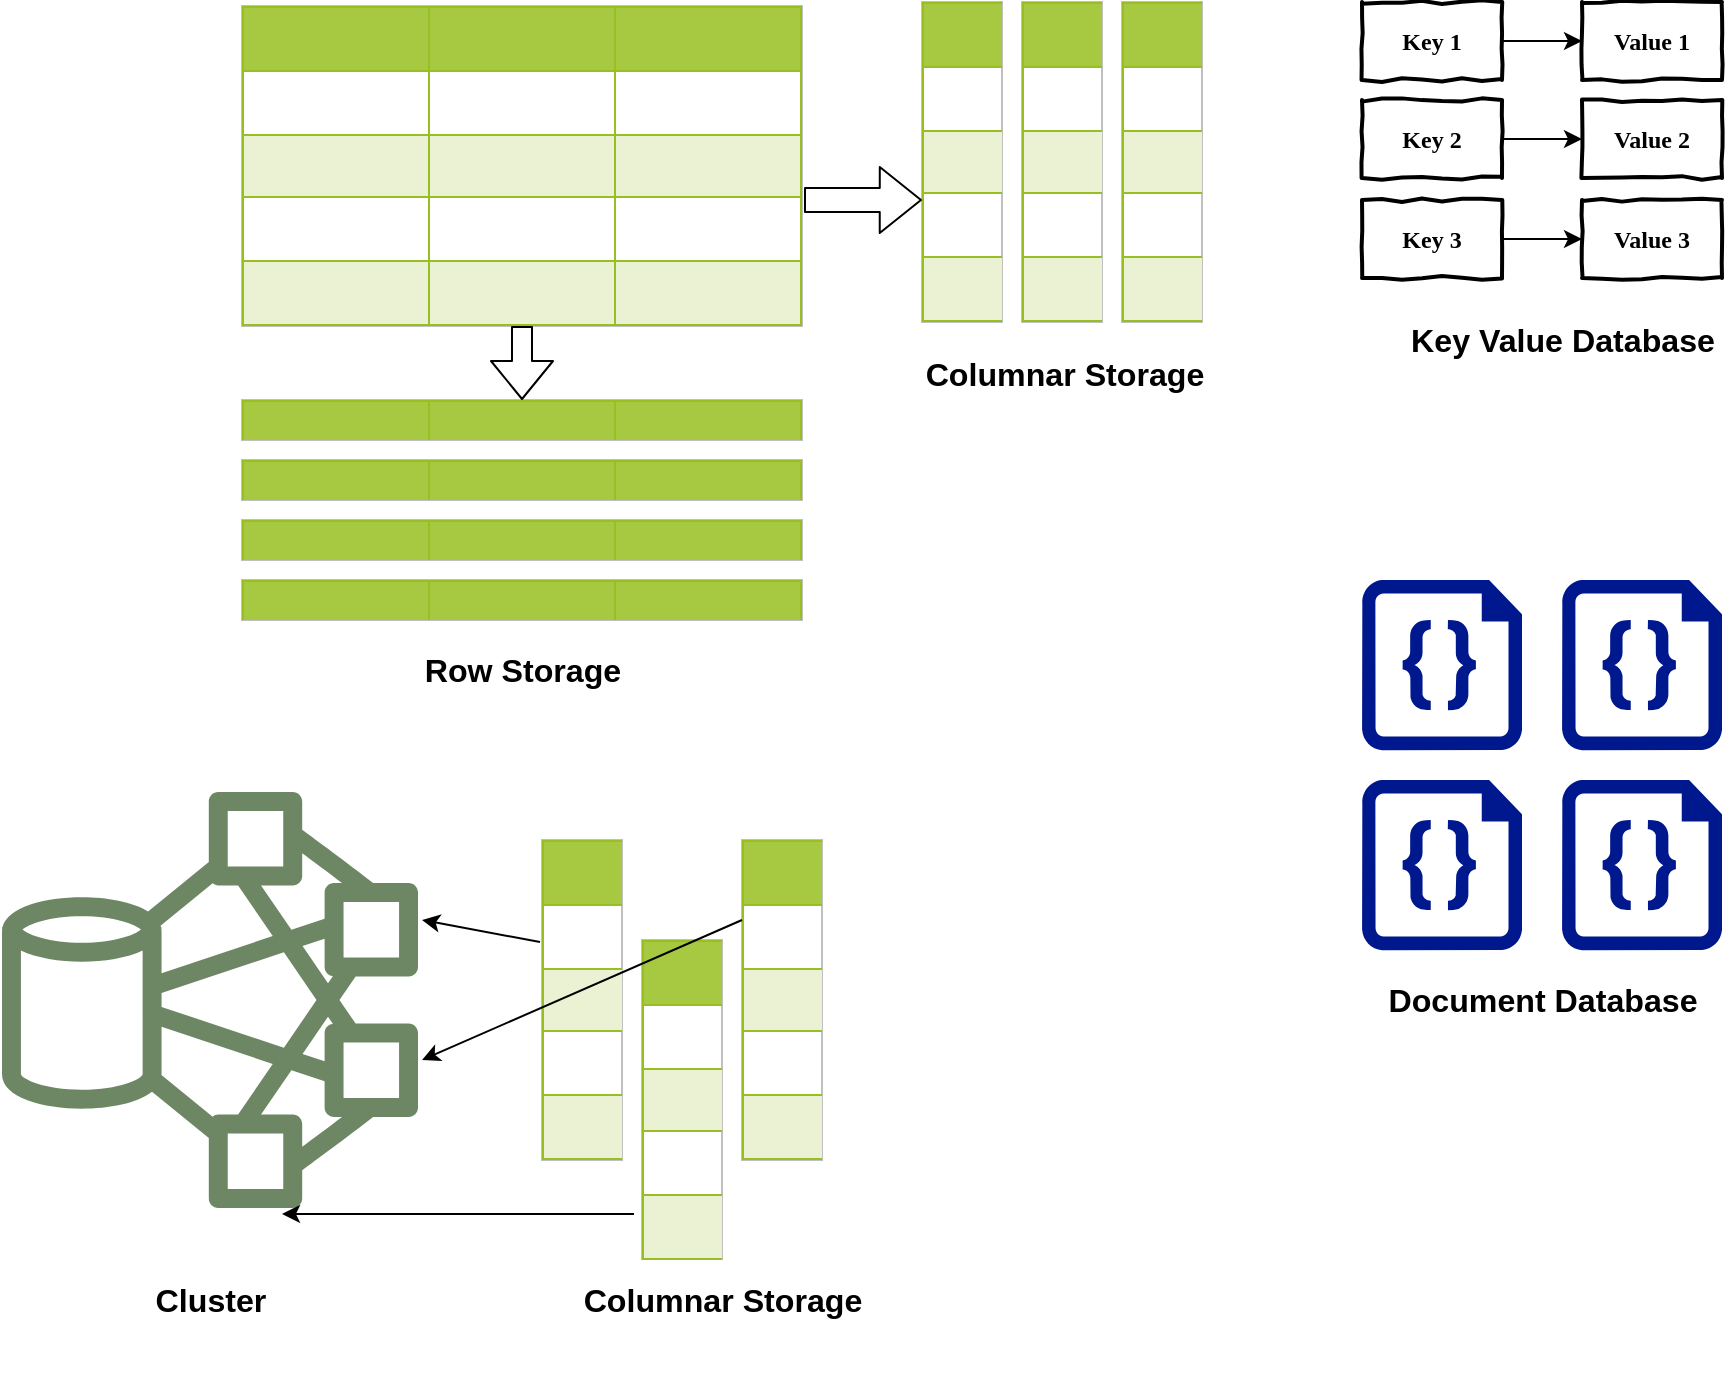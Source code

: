 <mxfile version="12.9.7"><diagram name="Page-1" id="bd83a815-5ea8-2e97-e5ec-87c9f400f2fa"><mxGraphModel dx="1004" dy="600" grid="1" gridSize="10" guides="1" tooltips="1" connect="1" arrows="1" fold="1" page="1" pageScale="1.5" pageWidth="1169" pageHeight="826" background="#ffffff" math="0" shadow="0"><root><mxCell id="0" style=";html=1;"/><mxCell id="1" style=";html=1;" parent="0"/><mxCell id="XkUTq7n_y5_oyPz5KE-Z-1" value="&lt;table border=&quot;1&quot; width=&quot;100%&quot; cellpadding=&quot;4&quot; style=&quot;width: 100% ; height: 100% ; border-collapse: collapse&quot;&gt;&lt;tbody&gt;&lt;tr style=&quot;background-color: #a7c942 ; color: #ffffff ; border: 1px solid #98bf21&quot;&gt;&lt;th align=&quot;left&quot;&gt;&amp;nbsp; &amp;nbsp; &amp;nbsp; &amp;nbsp; &amp;nbsp; &amp;nbsp;&lt;/th&gt;&lt;th align=&quot;left&quot;&gt;&amp;nbsp; &amp;nbsp; &amp;nbsp; &amp;nbsp; &amp;nbsp; &amp;nbsp;&lt;/th&gt;&lt;th align=&quot;left&quot;&gt;&amp;nbsp; &amp;nbsp; &amp;nbsp; &amp;nbsp; &amp;nbsp; &amp;nbsp;&lt;/th&gt;&lt;/tr&gt;&lt;tr style=&quot;border: 1px solid #98bf21&quot;&gt;&lt;td&gt;&lt;br&gt;&lt;/td&gt;&lt;td&gt;&lt;br&gt;&lt;/td&gt;&lt;td&gt;&lt;br&gt;&lt;/td&gt;&lt;/tr&gt;&lt;tr style=&quot;background-color: #eaf2d3 ; border: 1px solid #98bf21&quot;&gt;&lt;td&gt;&lt;/td&gt;&lt;td&gt;&lt;/td&gt;&lt;td&gt;&lt;br&gt;&lt;/td&gt;&lt;/tr&gt;&lt;tr style=&quot;border: 1px solid #98bf21&quot;&gt;&lt;td&gt;&lt;/td&gt;&lt;td&gt;&lt;/td&gt;&lt;td&gt;&lt;br&gt;&lt;/td&gt;&lt;/tr&gt;&lt;tr style=&quot;background-color: #eaf2d3 ; border: 1px solid #98bf21&quot;&gt;&lt;td&gt;&lt;/td&gt;&lt;td&gt;&lt;/td&gt;&lt;td&gt;&lt;br&gt;&lt;/td&gt;&lt;/tr&gt;&lt;/tbody&gt;&lt;/table&gt;" style="text;html=1;strokeColor=#c0c0c0;fillColor=#FFFFFF;overflow=fill;rounded=0;" vertex="1" parent="1"><mxGeometry x="180" y="203" width="280" height="160" as="geometry"/></mxCell><object label="&lt;table border=&quot;1&quot; width=&quot;100%&quot; cellpadding=&quot;4&quot; style=&quot;width: 100% ; height: 100% ; border-collapse: collapse&quot;&gt;&lt;tbody&gt;&lt;tr style=&quot;background-color: #a7c942 ; color: #ffffff ; border: 1px solid #98bf21&quot;&gt;&lt;th align=&quot;left&quot;&gt;&lt;/th&gt;&lt;th align=&quot;left&quot;&gt;&lt;br&gt;&lt;/th&gt;&lt;th align=&quot;left&quot;&gt;&lt;br&gt;&lt;/th&gt;&lt;/tr&gt;&lt;tr style=&quot;background-color: #eaf2d3 ; border: 1px solid #98bf21&quot;&gt;&lt;td&gt;&lt;br&gt;&lt;/td&gt;&lt;td&gt;&lt;br&gt;&lt;/td&gt;&lt;td&gt;&lt;br&gt;&lt;/td&gt;&lt;/tr&gt;&lt;/tbody&gt;&lt;/table&gt;" fsdfasd="" id="XkUTq7n_y5_oyPz5KE-Z-2"><mxCell style="text;html=1;strokeColor=#c0c0c0;fillColor=#FFFFFF;overflow=fill;rounded=0;" vertex="1" parent="1"><mxGeometry x="180" y="400" width="280" height="20" as="geometry"/></mxCell></object><mxCell id="XkUTq7n_y5_oyPz5KE-Z-3" value="&lt;table border=&quot;1&quot; width=&quot;100%&quot; cellpadding=&quot;4&quot; style=&quot;width: 100% ; height: 100% ; border-collapse: collapse&quot;&gt;&lt;tbody&gt;&lt;tr style=&quot;background-color: #a7c942 ; color: #ffffff ; border: 1px solid #98bf21&quot;&gt;&lt;th align=&quot;left&quot;&gt;&lt;br&gt;&lt;/th&gt;&lt;th align=&quot;left&quot;&gt;&lt;br&gt;&lt;/th&gt;&lt;th align=&quot;left&quot;&gt;&lt;br&gt;&lt;/th&gt;&lt;/tr&gt;&lt;tr style=&quot;border: 1px solid #98bf21&quot;&gt;&lt;td&gt;&amp;nbsp; &amp;nbsp; &amp;nbsp; &amp;nbsp; &amp;nbsp;&amp;nbsp;&lt;/td&gt;&lt;td&gt;Value 2&lt;/td&gt;&lt;td&gt;Value 3&lt;/td&gt;&lt;/tr&gt;&lt;tr style=&quot;background-color: #eaf2d3 ; border: 1px solid #98bf21&quot;&gt;&lt;td&gt;&lt;br&gt;&lt;/td&gt;&lt;td&gt;Value 5&lt;/td&gt;&lt;td&gt;Value 6&lt;/td&gt;&lt;/tr&gt;&lt;tr style=&quot;border: 1px solid #98bf21&quot;&gt;&lt;td&gt;&lt;br&gt;&lt;/td&gt;&lt;td&gt;Value 8&lt;/td&gt;&lt;td&gt;Value 9&lt;/td&gt;&lt;/tr&gt;&lt;tr style=&quot;background-color: #eaf2d3 ; border: 1px solid #98bf21&quot;&gt;&lt;td&gt;&lt;/td&gt;&lt;td&gt;Value 11&lt;/td&gt;&lt;td&gt;Value 12&lt;/td&gt;&lt;/tr&gt;&lt;/tbody&gt;&lt;/table&gt;" style="text;html=1;strokeColor=#c0c0c0;fillColor=#FFFFFF;overflow=fill;rounded=0;" vertex="1" parent="1"><mxGeometry x="520" y="201" width="40" height="160" as="geometry"/></mxCell><mxCell id="XkUTq7n_y5_oyPz5KE-Z-4" value="&lt;table border=&quot;1&quot; width=&quot;100%&quot; cellpadding=&quot;4&quot; style=&quot;width: 100% ; height: 100% ; border-collapse: collapse&quot;&gt;&lt;tbody&gt;&lt;tr style=&quot;background-color: #a7c942 ; color: #ffffff ; border: 1px solid #98bf21&quot;&gt;&lt;th align=&quot;left&quot;&gt;&lt;br&gt;&lt;/th&gt;&lt;th align=&quot;left&quot;&gt;&lt;br&gt;&lt;/th&gt;&lt;th align=&quot;left&quot;&gt;&lt;br&gt;&lt;/th&gt;&lt;/tr&gt;&lt;tr style=&quot;border: 1px solid #98bf21&quot;&gt;&lt;td&gt;&amp;nbsp; &amp;nbsp; &amp;nbsp; &amp;nbsp; &amp;nbsp;&amp;nbsp;&lt;/td&gt;&lt;td&gt;Value 2&lt;/td&gt;&lt;td&gt;Value 3&lt;/td&gt;&lt;/tr&gt;&lt;tr style=&quot;background-color: #eaf2d3 ; border: 1px solid #98bf21&quot;&gt;&lt;td&gt;&lt;br&gt;&lt;/td&gt;&lt;td&gt;Value 5&lt;/td&gt;&lt;td&gt;Value 6&lt;/td&gt;&lt;/tr&gt;&lt;tr style=&quot;border: 1px solid #98bf21&quot;&gt;&lt;td&gt;&lt;br&gt;&lt;/td&gt;&lt;td&gt;Value 8&lt;/td&gt;&lt;td&gt;Value 9&lt;/td&gt;&lt;/tr&gt;&lt;tr style=&quot;background-color: #eaf2d3 ; border: 1px solid #98bf21&quot;&gt;&lt;td&gt;&lt;/td&gt;&lt;td&gt;Value 11&lt;/td&gt;&lt;td&gt;Value 12&lt;/td&gt;&lt;/tr&gt;&lt;/tbody&gt;&lt;/table&gt;" style="text;html=1;strokeColor=#c0c0c0;fillColor=#FFFFFF;overflow=fill;rounded=0;" vertex="1" parent="1"><mxGeometry x="570" y="201" width="40" height="160" as="geometry"/></mxCell><mxCell id="XkUTq7n_y5_oyPz5KE-Z-5" value="&lt;table border=&quot;1&quot; width=&quot;100%&quot; cellpadding=&quot;4&quot; style=&quot;width: 100% ; height: 100% ; border-collapse: collapse&quot;&gt;&lt;tbody&gt;&lt;tr style=&quot;background-color: #a7c942 ; color: #ffffff ; border: 1px solid #98bf21&quot;&gt;&lt;th align=&quot;left&quot;&gt;&lt;br&gt;&lt;/th&gt;&lt;th align=&quot;left&quot;&gt;&lt;br&gt;&lt;/th&gt;&lt;th align=&quot;left&quot;&gt;&lt;br&gt;&lt;/th&gt;&lt;/tr&gt;&lt;tr style=&quot;border: 1px solid #98bf21&quot;&gt;&lt;td&gt;&amp;nbsp; &amp;nbsp; &amp;nbsp; &amp;nbsp; &amp;nbsp;&amp;nbsp;&lt;/td&gt;&lt;td&gt;Value 2&lt;/td&gt;&lt;td&gt;Value 3&lt;/td&gt;&lt;/tr&gt;&lt;tr style=&quot;background-color: #eaf2d3 ; border: 1px solid #98bf21&quot;&gt;&lt;td&gt;&lt;br&gt;&lt;/td&gt;&lt;td&gt;Value 5&lt;/td&gt;&lt;td&gt;Value 6&lt;/td&gt;&lt;/tr&gt;&lt;tr style=&quot;border: 1px solid #98bf21&quot;&gt;&lt;td&gt;&lt;br&gt;&lt;/td&gt;&lt;td&gt;Value 8&lt;/td&gt;&lt;td&gt;Value 9&lt;/td&gt;&lt;/tr&gt;&lt;tr style=&quot;background-color: #eaf2d3 ; border: 1px solid #98bf21&quot;&gt;&lt;td&gt;&lt;/td&gt;&lt;td&gt;Value 11&lt;/td&gt;&lt;td&gt;Value 12&lt;/td&gt;&lt;/tr&gt;&lt;/tbody&gt;&lt;/table&gt;" style="text;html=1;strokeColor=#c0c0c0;fillColor=#FFFFFF;overflow=fill;rounded=0;" vertex="1" parent="1"><mxGeometry x="620" y="201" width="40" height="160" as="geometry"/></mxCell><object label="&lt;table border=&quot;1&quot; width=&quot;100%&quot; cellpadding=&quot;4&quot; style=&quot;width: 100% ; height: 100% ; border-collapse: collapse&quot;&gt;&lt;tbody&gt;&lt;tr style=&quot;background-color: #a7c942 ; color: #ffffff ; border: 1px solid #98bf21&quot;&gt;&lt;th align=&quot;left&quot;&gt;&lt;/th&gt;&lt;th align=&quot;left&quot;&gt;&lt;br&gt;&lt;/th&gt;&lt;th align=&quot;left&quot;&gt;&lt;br&gt;&lt;/th&gt;&lt;/tr&gt;&lt;tr style=&quot;background-color: #eaf2d3 ; border: 1px solid #98bf21&quot;&gt;&lt;td&gt;&lt;br&gt;&lt;/td&gt;&lt;td&gt;&lt;br&gt;&lt;/td&gt;&lt;td&gt;&lt;br&gt;&lt;/td&gt;&lt;/tr&gt;&lt;/tbody&gt;&lt;/table&gt;" fsdfasd="" id="XkUTq7n_y5_oyPz5KE-Z-9"><mxCell style="text;html=1;strokeColor=#c0c0c0;fillColor=#FFFFFF;overflow=fill;rounded=0;" vertex="1" parent="1"><mxGeometry x="180" y="430" width="280" height="20" as="geometry"/></mxCell></object><object label="&lt;table border=&quot;1&quot; width=&quot;100%&quot; cellpadding=&quot;4&quot; style=&quot;width: 100% ; height: 100% ; border-collapse: collapse&quot;&gt;&lt;tbody&gt;&lt;tr style=&quot;background-color: #a7c942 ; color: #ffffff ; border: 1px solid #98bf21&quot;&gt;&lt;th align=&quot;left&quot;&gt;&lt;/th&gt;&lt;th align=&quot;left&quot;&gt;&lt;br&gt;&lt;/th&gt;&lt;th align=&quot;left&quot;&gt;&lt;br&gt;&lt;/th&gt;&lt;/tr&gt;&lt;tr style=&quot;background-color: #eaf2d3 ; border: 1px solid #98bf21&quot;&gt;&lt;td&gt;&lt;br&gt;&lt;/td&gt;&lt;td&gt;&lt;br&gt;&lt;/td&gt;&lt;td&gt;&lt;br&gt;&lt;/td&gt;&lt;/tr&gt;&lt;/tbody&gt;&lt;/table&gt;" fsdfasd="" id="XkUTq7n_y5_oyPz5KE-Z-10"><mxCell style="text;html=1;strokeColor=#c0c0c0;fillColor=#FFFFFF;overflow=fill;rounded=0;" vertex="1" parent="1"><mxGeometry x="180" y="460" width="280" height="20" as="geometry"/></mxCell></object><object label="&lt;table border=&quot;1&quot; width=&quot;100%&quot; cellpadding=&quot;4&quot; style=&quot;width: 100% ; height: 100% ; border-collapse: collapse&quot;&gt;&lt;tbody&gt;&lt;tr style=&quot;background-color: #a7c942 ; color: #ffffff ; border: 1px solid #98bf21&quot;&gt;&lt;th align=&quot;left&quot;&gt;&lt;/th&gt;&lt;th align=&quot;left&quot;&gt;&lt;br&gt;&lt;/th&gt;&lt;th align=&quot;left&quot;&gt;&lt;br&gt;&lt;/th&gt;&lt;/tr&gt;&lt;tr style=&quot;background-color: #eaf2d3 ; border: 1px solid #98bf21&quot;&gt;&lt;td&gt;&lt;br&gt;&lt;/td&gt;&lt;td&gt;&lt;br&gt;&lt;/td&gt;&lt;td&gt;&lt;br&gt;&lt;/td&gt;&lt;/tr&gt;&lt;/tbody&gt;&lt;/table&gt;" fsdfasd="" id="XkUTq7n_y5_oyPz5KE-Z-11"><mxCell style="text;html=1;strokeColor=#c0c0c0;fillColor=#FFFFFF;overflow=fill;rounded=0;" vertex="1" parent="1"><mxGeometry x="180" y="490" width="280" height="20" as="geometry"/></mxCell></object><mxCell id="XkUTq7n_y5_oyPz5KE-Z-13" value="&lt;h6&gt;Row Storage&lt;/h6&gt;" style="text;strokeColor=none;fillColor=#FFFFFF;html=1;fontSize=24;fontStyle=1;verticalAlign=middle;align=center;" vertex="1" parent="1"><mxGeometry x="270" y="515" width="100" height="40" as="geometry"/></mxCell><mxCell id="XkUTq7n_y5_oyPz5KE-Z-15" value="" style="shape=flexArrow;endArrow=classic;html=1;width=12;endSize=6.54;entryX=0;entryY=0.619;entryDx=0;entryDy=0;entryPerimeter=0;" edge="1" parent="1" target="XkUTq7n_y5_oyPz5KE-Z-3"><mxGeometry width="50" height="50" relative="1" as="geometry"><mxPoint x="461" y="300" as="sourcePoint"/><mxPoint x="510" y="300" as="targetPoint"/></mxGeometry></mxCell><mxCell id="XkUTq7n_y5_oyPz5KE-Z-16" value="" style="shape=flexArrow;endArrow=classic;html=1;exitX=0.5;exitY=1;exitDx=0;exitDy=0;entryX=0.5;entryY=0;entryDx=0;entryDy=0;" edge="1" parent="1" source="XkUTq7n_y5_oyPz5KE-Z-1" target="XkUTq7n_y5_oyPz5KE-Z-2"><mxGeometry width="50" height="50" relative="1" as="geometry"><mxPoint x="470" y="430" as="sourcePoint"/><mxPoint x="520" y="380" as="targetPoint"/></mxGeometry></mxCell><mxCell id="XkUTq7n_y5_oyPz5KE-Z-17" value="&lt;h6&gt;Columnar Storage&lt;/h6&gt;" style="text;strokeColor=none;fillColor=#FFFFFF;html=1;fontSize=24;fontStyle=1;verticalAlign=middle;align=center;" vertex="1" parent="1"><mxGeometry x="541" y="367" width="100" height="40" as="geometry"/></mxCell><mxCell id="XkUTq7n_y5_oyPz5KE-Z-20" value="Key 1" style="html=1;whiteSpace=wrap;comic=1;strokeWidth=2;fontFamily=Comic Sans MS;fontStyle=1;fillColor=#FFFFFF;" vertex="1" parent="1"><mxGeometry x="740" y="201" width="70" height="39" as="geometry"/></mxCell><mxCell id="XkUTq7n_y5_oyPz5KE-Z-21" value="Value 1" style="html=1;whiteSpace=wrap;comic=1;strokeWidth=2;fontFamily=Comic Sans MS;fontStyle=1;fillColor=#FFFFFF;" vertex="1" parent="1"><mxGeometry x="850" y="201" width="70" height="39" as="geometry"/></mxCell><mxCell id="XkUTq7n_y5_oyPz5KE-Z-26" value="" style="endArrow=classic;html=1;exitX=1;exitY=0.5;exitDx=0;exitDy=0;entryX=0;entryY=0.5;entryDx=0;entryDy=0;" edge="1" parent="1" source="XkUTq7n_y5_oyPz5KE-Z-20" target="XkUTq7n_y5_oyPz5KE-Z-21"><mxGeometry width="50" height="50" relative="1" as="geometry"><mxPoint x="800" y="270" as="sourcePoint"/><mxPoint x="850" y="220" as="targetPoint"/></mxGeometry></mxCell><mxCell id="XkUTq7n_y5_oyPz5KE-Z-27" value="Key 2" style="html=1;whiteSpace=wrap;comic=1;strokeWidth=2;fontFamily=Comic Sans MS;fontStyle=1;fillColor=#FFFFFF;" vertex="1" parent="1"><mxGeometry x="740" y="250" width="70" height="39" as="geometry"/></mxCell><mxCell id="XkUTq7n_y5_oyPz5KE-Z-28" value="Value 2" style="html=1;whiteSpace=wrap;comic=1;strokeWidth=2;fontFamily=Comic Sans MS;fontStyle=1;fillColor=#FFFFFF;" vertex="1" parent="1"><mxGeometry x="850" y="250" width="70" height="39" as="geometry"/></mxCell><mxCell id="XkUTq7n_y5_oyPz5KE-Z-29" value="" style="endArrow=classic;html=1;exitX=1;exitY=0.5;exitDx=0;exitDy=0;entryX=0;entryY=0.5;entryDx=0;entryDy=0;" edge="1" parent="1" source="XkUTq7n_y5_oyPz5KE-Z-27" target="XkUTq7n_y5_oyPz5KE-Z-28"><mxGeometry width="50" height="50" relative="1" as="geometry"><mxPoint x="800" y="319" as="sourcePoint"/><mxPoint x="850" y="269" as="targetPoint"/></mxGeometry></mxCell><mxCell id="XkUTq7n_y5_oyPz5KE-Z-30" value="Key 3" style="html=1;whiteSpace=wrap;comic=1;strokeWidth=2;fontFamily=Comic Sans MS;fontStyle=1;fillColor=#FFFFFF;" vertex="1" parent="1"><mxGeometry x="740" y="300" width="70" height="39" as="geometry"/></mxCell><mxCell id="XkUTq7n_y5_oyPz5KE-Z-31" value="Value 3" style="html=1;whiteSpace=wrap;comic=1;strokeWidth=2;fontFamily=Comic Sans MS;fontStyle=1;fillColor=#FFFFFF;" vertex="1" parent="1"><mxGeometry x="850" y="300" width="70" height="39" as="geometry"/></mxCell><mxCell id="XkUTq7n_y5_oyPz5KE-Z-32" value="" style="endArrow=classic;html=1;exitX=1;exitY=0.5;exitDx=0;exitDy=0;entryX=0;entryY=0.5;entryDx=0;entryDy=0;" edge="1" parent="1" source="XkUTq7n_y5_oyPz5KE-Z-30" target="XkUTq7n_y5_oyPz5KE-Z-31"><mxGeometry width="50" height="50" relative="1" as="geometry"><mxPoint x="800" y="369" as="sourcePoint"/><mxPoint x="850" y="319" as="targetPoint"/></mxGeometry></mxCell><mxCell id="XkUTq7n_y5_oyPz5KE-Z-33" value="&lt;h6&gt;Key Value Database&lt;/h6&gt;" style="text;strokeColor=none;fillColor=#FFFFFF;html=1;fontSize=24;fontStyle=1;verticalAlign=middle;align=center;" vertex="1" parent="1"><mxGeometry x="790" y="350" width="100" height="40" as="geometry"/></mxCell><mxCell id="XkUTq7n_y5_oyPz5KE-Z-35" value="" style="aspect=fixed;pointerEvents=1;shadow=0;dashed=0;html=1;strokeColor=none;labelPosition=center;verticalLabelPosition=bottom;verticalAlign=top;align=center;fillColor=#00188D;shape=mxgraph.azure.code_file" vertex="1" parent="1"><mxGeometry x="840" y="490" width="80" height="85.11" as="geometry"/></mxCell><mxCell id="XkUTq7n_y5_oyPz5KE-Z-36" value="" style="aspect=fixed;pointerEvents=1;shadow=0;dashed=0;html=1;strokeColor=none;labelPosition=center;verticalLabelPosition=bottom;verticalAlign=top;align=center;fillColor=#00188D;shape=mxgraph.azure.code_file" vertex="1" parent="1"><mxGeometry x="840" y="590" width="80" height="85.11" as="geometry"/></mxCell><mxCell id="XkUTq7n_y5_oyPz5KE-Z-37" value="" style="aspect=fixed;pointerEvents=1;shadow=0;dashed=0;html=1;strokeColor=none;labelPosition=center;verticalLabelPosition=bottom;verticalAlign=top;align=center;fillColor=#00188D;shape=mxgraph.azure.code_file" vertex="1" parent="1"><mxGeometry x="740" y="590" width="80" height="85.11" as="geometry"/></mxCell><mxCell id="XkUTq7n_y5_oyPz5KE-Z-38" value="" style="aspect=fixed;pointerEvents=1;shadow=0;dashed=0;html=1;strokeColor=none;labelPosition=center;verticalLabelPosition=bottom;verticalAlign=top;align=center;fillColor=#00188D;shape=mxgraph.azure.code_file" vertex="1" parent="1"><mxGeometry x="740" y="490" width="80" height="85.11" as="geometry"/></mxCell><mxCell id="XkUTq7n_y5_oyPz5KE-Z-39" value="&lt;h6&gt;Document Database&lt;/h6&gt;" style="text;strokeColor=none;fillColor=#FFFFFF;html=1;fontSize=24;fontStyle=1;verticalAlign=middle;align=center;" vertex="1" parent="1"><mxGeometry x="780" y="680" width="100" height="40" as="geometry"/></mxCell><mxCell id="XkUTq7n_y5_oyPz5KE-Z-40" value="" style="outlineConnect=0;fontColor=#ffffff;fillColor=#6d8764;strokeColor=#3A5431;dashed=0;verticalLabelPosition=bottom;verticalAlign=top;align=center;html=1;fontSize=12;fontStyle=0;aspect=fixed;pointerEvents=1;shape=mxgraph.aws4.hdfs_cluster;" vertex="1" parent="1"><mxGeometry x="60" y="596" width="208" height="208" as="geometry"/></mxCell><mxCell id="XkUTq7n_y5_oyPz5KE-Z-41" value="&lt;h6&gt;Cluster&lt;/h6&gt;" style="text;strokeColor=none;fillColor=#FFFFFF;html=1;fontSize=24;fontStyle=1;verticalAlign=middle;align=center;" vertex="1" parent="1"><mxGeometry x="114" y="830" width="100" height="40" as="geometry"/></mxCell><mxCell id="XkUTq7n_y5_oyPz5KE-Z-46" value="&lt;table border=&quot;1&quot; width=&quot;100%&quot; cellpadding=&quot;4&quot; style=&quot;width: 100% ; height: 100% ; border-collapse: collapse&quot;&gt;&lt;tbody&gt;&lt;tr style=&quot;background-color: #a7c942 ; color: #ffffff ; border: 1px solid #98bf21&quot;&gt;&lt;th align=&quot;left&quot;&gt;&lt;br&gt;&lt;/th&gt;&lt;th align=&quot;left&quot;&gt;&lt;br&gt;&lt;/th&gt;&lt;th align=&quot;left&quot;&gt;&lt;br&gt;&lt;/th&gt;&lt;/tr&gt;&lt;tr style=&quot;border: 1px solid #98bf21&quot;&gt;&lt;td&gt;&amp;nbsp; &amp;nbsp; &amp;nbsp; &amp;nbsp; &amp;nbsp;&amp;nbsp;&lt;/td&gt;&lt;td&gt;Value 2&lt;/td&gt;&lt;td&gt;Value 3&lt;/td&gt;&lt;/tr&gt;&lt;tr style=&quot;background-color: #eaf2d3 ; border: 1px solid #98bf21&quot;&gt;&lt;td&gt;&lt;br&gt;&lt;/td&gt;&lt;td&gt;Value 5&lt;/td&gt;&lt;td&gt;Value 6&lt;/td&gt;&lt;/tr&gt;&lt;tr style=&quot;border: 1px solid #98bf21&quot;&gt;&lt;td&gt;&lt;br&gt;&lt;/td&gt;&lt;td&gt;Value 8&lt;/td&gt;&lt;td&gt;Value 9&lt;/td&gt;&lt;/tr&gt;&lt;tr style=&quot;background-color: #eaf2d3 ; border: 1px solid #98bf21&quot;&gt;&lt;td&gt;&lt;/td&gt;&lt;td&gt;Value 11&lt;/td&gt;&lt;td&gt;Value 12&lt;/td&gt;&lt;/tr&gt;&lt;/tbody&gt;&lt;/table&gt;" style="text;html=1;strokeColor=#c0c0c0;fillColor=#FFFFFF;overflow=fill;rounded=0;" vertex="1" parent="1"><mxGeometry x="330" y="620" width="40" height="160" as="geometry"/></mxCell><mxCell id="XkUTq7n_y5_oyPz5KE-Z-47" value="&lt;table border=&quot;1&quot; width=&quot;100%&quot; cellpadding=&quot;4&quot; style=&quot;width: 100% ; height: 100% ; border-collapse: collapse&quot;&gt;&lt;tbody&gt;&lt;tr style=&quot;background-color: #a7c942 ; color: #ffffff ; border: 1px solid #98bf21&quot;&gt;&lt;th align=&quot;left&quot;&gt;&lt;br&gt;&lt;/th&gt;&lt;th align=&quot;left&quot;&gt;&lt;br&gt;&lt;/th&gt;&lt;th align=&quot;left&quot;&gt;&lt;br&gt;&lt;/th&gt;&lt;/tr&gt;&lt;tr style=&quot;border: 1px solid #98bf21&quot;&gt;&lt;td&gt;&amp;nbsp; &amp;nbsp; &amp;nbsp; &amp;nbsp; &amp;nbsp;&amp;nbsp;&lt;/td&gt;&lt;td&gt;Value 2&lt;/td&gt;&lt;td&gt;Value 3&lt;/td&gt;&lt;/tr&gt;&lt;tr style=&quot;background-color: #eaf2d3 ; border: 1px solid #98bf21&quot;&gt;&lt;td&gt;&lt;br&gt;&lt;/td&gt;&lt;td&gt;Value 5&lt;/td&gt;&lt;td&gt;Value 6&lt;/td&gt;&lt;/tr&gt;&lt;tr style=&quot;border: 1px solid #98bf21&quot;&gt;&lt;td&gt;&lt;br&gt;&lt;/td&gt;&lt;td&gt;Value 8&lt;/td&gt;&lt;td&gt;Value 9&lt;/td&gt;&lt;/tr&gt;&lt;tr style=&quot;background-color: #eaf2d3 ; border: 1px solid #98bf21&quot;&gt;&lt;td&gt;&lt;/td&gt;&lt;td&gt;Value 11&lt;/td&gt;&lt;td&gt;Value 12&lt;/td&gt;&lt;/tr&gt;&lt;/tbody&gt;&lt;/table&gt;" style="text;html=1;strokeColor=#c0c0c0;fillColor=#FFFFFF;overflow=fill;rounded=0;" vertex="1" parent="1"><mxGeometry x="380" y="670" width="40" height="160" as="geometry"/></mxCell><mxCell id="XkUTq7n_y5_oyPz5KE-Z-48" value="&lt;table border=&quot;1&quot; width=&quot;100%&quot; cellpadding=&quot;4&quot; style=&quot;width: 100% ; height: 100% ; border-collapse: collapse&quot;&gt;&lt;tbody&gt;&lt;tr style=&quot;background-color: #a7c942 ; color: #ffffff ; border: 1px solid #98bf21&quot;&gt;&lt;th align=&quot;left&quot;&gt;&lt;br&gt;&lt;/th&gt;&lt;th align=&quot;left&quot;&gt;&lt;br&gt;&lt;/th&gt;&lt;th align=&quot;left&quot;&gt;&lt;br&gt;&lt;/th&gt;&lt;/tr&gt;&lt;tr style=&quot;border: 1px solid #98bf21&quot;&gt;&lt;td&gt;&amp;nbsp; &amp;nbsp; &amp;nbsp; &amp;nbsp; &amp;nbsp;&amp;nbsp;&lt;/td&gt;&lt;td&gt;Value 2&lt;/td&gt;&lt;td&gt;Value 3&lt;/td&gt;&lt;/tr&gt;&lt;tr style=&quot;background-color: #eaf2d3 ; border: 1px solid #98bf21&quot;&gt;&lt;td&gt;&lt;br&gt;&lt;/td&gt;&lt;td&gt;Value 5&lt;/td&gt;&lt;td&gt;Value 6&lt;/td&gt;&lt;/tr&gt;&lt;tr style=&quot;border: 1px solid #98bf21&quot;&gt;&lt;td&gt;&lt;br&gt;&lt;/td&gt;&lt;td&gt;Value 8&lt;/td&gt;&lt;td&gt;Value 9&lt;/td&gt;&lt;/tr&gt;&lt;tr style=&quot;background-color: #eaf2d3 ; border: 1px solid #98bf21&quot;&gt;&lt;td&gt;&lt;/td&gt;&lt;td&gt;Value 11&lt;/td&gt;&lt;td&gt;Value 12&lt;/td&gt;&lt;/tr&gt;&lt;/tbody&gt;&lt;/table&gt;" style="text;html=1;strokeColor=#c0c0c0;fillColor=#FFFFFF;overflow=fill;rounded=0;" vertex="1" parent="1"><mxGeometry x="430" y="620" width="40" height="160" as="geometry"/></mxCell><mxCell id="XkUTq7n_y5_oyPz5KE-Z-49" value="&lt;h6&gt;Columnar Storage&lt;/h6&gt;" style="text;strokeColor=none;fillColor=#FFFFFF;html=1;fontSize=24;fontStyle=1;verticalAlign=middle;align=center;" vertex="1" parent="1"><mxGeometry x="370" y="830" width="100" height="40" as="geometry"/></mxCell><mxCell id="XkUTq7n_y5_oyPz5KE-Z-50" value="" style="endArrow=classic;html=1;exitX=-0.025;exitY=0.319;exitDx=0;exitDy=0;exitPerimeter=0;" edge="1" parent="1" source="XkUTq7n_y5_oyPz5KE-Z-46"><mxGeometry width="50" height="50" relative="1" as="geometry"><mxPoint x="340" y="650" as="sourcePoint"/><mxPoint x="270" y="660" as="targetPoint"/></mxGeometry></mxCell><mxCell id="XkUTq7n_y5_oyPz5KE-Z-51" value="" style="endArrow=classic;html=1;exitX=0;exitY=0.25;exitDx=0;exitDy=0;" edge="1" parent="1" source="XkUTq7n_y5_oyPz5KE-Z-48"><mxGeometry width="50" height="50" relative="1" as="geometry"><mxPoint x="480" y="620" as="sourcePoint"/><mxPoint x="270" y="730" as="targetPoint"/></mxGeometry></mxCell><mxCell id="XkUTq7n_y5_oyPz5KE-Z-52" value="" style="endArrow=classic;html=1;exitX=-0.1;exitY=0.856;exitDx=0;exitDy=0;exitPerimeter=0;" edge="1" parent="1" source="XkUTq7n_y5_oyPz5KE-Z-47"><mxGeometry width="50" height="50" relative="1" as="geometry"><mxPoint x="370" y="850" as="sourcePoint"/><mxPoint x="200" y="807" as="targetPoint"/></mxGeometry></mxCell></root></mxGraphModel></diagram></mxfile>